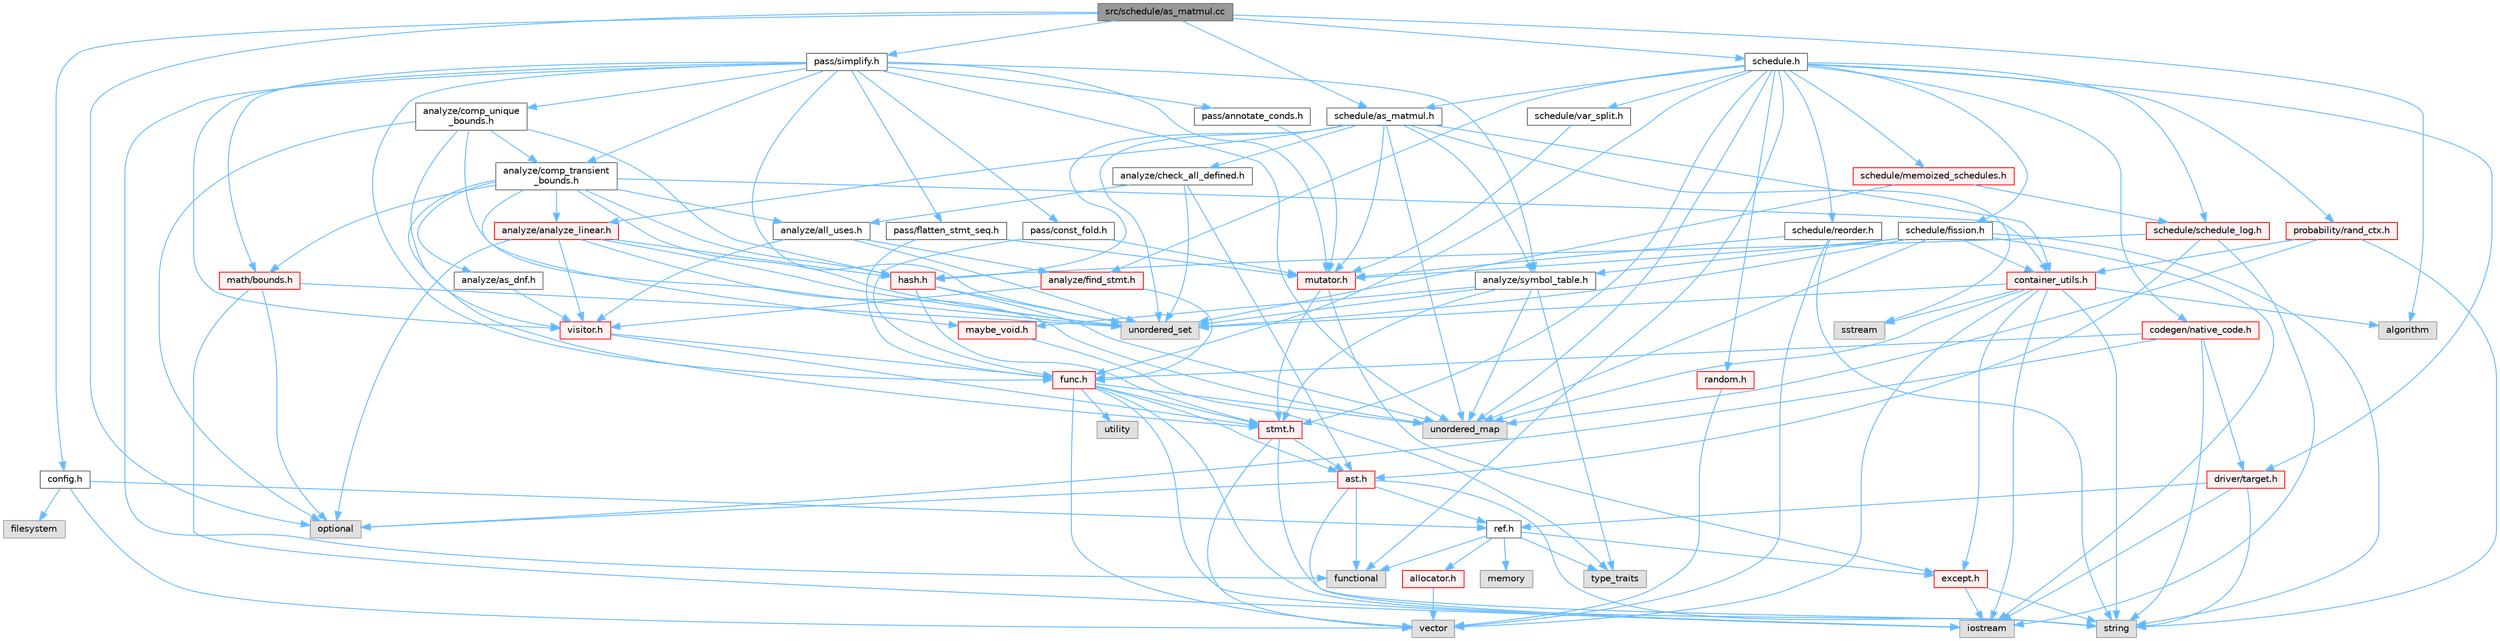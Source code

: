digraph "src/schedule/as_matmul.cc"
{
 // LATEX_PDF_SIZE
  bgcolor="transparent";
  edge [fontname=Helvetica,fontsize=10,labelfontname=Helvetica,labelfontsize=10];
  node [fontname=Helvetica,fontsize=10,shape=box,height=0.2,width=0.4];
  Node1 [label="src/schedule/as_matmul.cc",height=0.2,width=0.4,color="gray40", fillcolor="grey60", style="filled", fontcolor="black",tooltip=" "];
  Node1 -> Node2 [color="steelblue1",style="solid"];
  Node2 [label="algorithm",height=0.2,width=0.4,color="grey60", fillcolor="#E0E0E0", style="filled",tooltip=" "];
  Node1 -> Node3 [color="steelblue1",style="solid"];
  Node3 [label="optional",height=0.2,width=0.4,color="grey60", fillcolor="#E0E0E0", style="filled",tooltip=" "];
  Node1 -> Node4 [color="steelblue1",style="solid"];
  Node4 [label="config.h",height=0.2,width=0.4,color="grey40", fillcolor="white", style="filled",URL="$config_8h.html",tooltip=" "];
  Node4 -> Node5 [color="steelblue1",style="solid"];
  Node5 [label="filesystem",height=0.2,width=0.4,color="grey60", fillcolor="#E0E0E0", style="filled",tooltip=" "];
  Node4 -> Node6 [color="steelblue1",style="solid"];
  Node6 [label="vector",height=0.2,width=0.4,color="grey60", fillcolor="#E0E0E0", style="filled",tooltip=" "];
  Node4 -> Node7 [color="steelblue1",style="solid"];
  Node7 [label="ref.h",height=0.2,width=0.4,color="grey40", fillcolor="white", style="filled",URL="$ref_8h.html",tooltip=" "];
  Node7 -> Node8 [color="steelblue1",style="solid"];
  Node8 [label="functional",height=0.2,width=0.4,color="grey60", fillcolor="#E0E0E0", style="filled",tooltip=" "];
  Node7 -> Node9 [color="steelblue1",style="solid"];
  Node9 [label="memory",height=0.2,width=0.4,color="grey60", fillcolor="#E0E0E0", style="filled",tooltip=" "];
  Node7 -> Node10 [color="steelblue1",style="solid"];
  Node10 [label="type_traits",height=0.2,width=0.4,color="grey60", fillcolor="#E0E0E0", style="filled",tooltip=" "];
  Node7 -> Node11 [color="steelblue1",style="solid"];
  Node11 [label="allocator.h",height=0.2,width=0.4,color="red", fillcolor="#FFF0F0", style="filled",URL="$allocator_8h.html",tooltip=" "];
  Node11 -> Node6 [color="steelblue1",style="solid"];
  Node7 -> Node15 [color="steelblue1",style="solid"];
  Node15 [label="except.h",height=0.2,width=0.4,color="red", fillcolor="#FFF0F0", style="filled",URL="$except_8h.html",tooltip=" "];
  Node15 -> Node16 [color="steelblue1",style="solid"];
  Node16 [label="iostream",height=0.2,width=0.4,color="grey60", fillcolor="#E0E0E0", style="filled",tooltip=" "];
  Node15 -> Node19 [color="steelblue1",style="solid"];
  Node19 [label="string",height=0.2,width=0.4,color="grey60", fillcolor="#E0E0E0", style="filled",tooltip=" "];
  Node1 -> Node20 [color="steelblue1",style="solid"];
  Node20 [label="pass/simplify.h",height=0.2,width=0.4,color="grey40", fillcolor="white", style="filled",URL="$simplify_8h.html",tooltip=" "];
  Node20 -> Node8 [color="steelblue1",style="solid"];
  Node20 -> Node21 [color="steelblue1",style="solid"];
  Node21 [label="unordered_map",height=0.2,width=0.4,color="grey60", fillcolor="#E0E0E0", style="filled",tooltip=" "];
  Node20 -> Node22 [color="steelblue1",style="solid"];
  Node22 [label="unordered_set",height=0.2,width=0.4,color="grey60", fillcolor="#E0E0E0", style="filled",tooltip=" "];
  Node20 -> Node23 [color="steelblue1",style="solid"];
  Node23 [label="analyze/comp_transient\l_bounds.h",height=0.2,width=0.4,color="grey40", fillcolor="white", style="filled",URL="$comp__transient__bounds_8h.html",tooltip=" "];
  Node23 -> Node22 [color="steelblue1",style="solid"];
  Node23 -> Node24 [color="steelblue1",style="solid"];
  Node24 [label="analyze/all_uses.h",height=0.2,width=0.4,color="grey40", fillcolor="white", style="filled",URL="$all__uses_8h.html",tooltip=" "];
  Node24 -> Node22 [color="steelblue1",style="solid"];
  Node24 -> Node25 [color="steelblue1",style="solid"];
  Node25 [label="analyze/find_stmt.h",height=0.2,width=0.4,color="red", fillcolor="#FFF0F0", style="filled",URL="$find__stmt_8h.html",tooltip=" "];
  Node25 -> Node26 [color="steelblue1",style="solid"];
  Node26 [label="func.h",height=0.2,width=0.4,color="red", fillcolor="#FFF0F0", style="filled",URL="$func_8h.html",tooltip=" "];
  Node26 -> Node16 [color="steelblue1",style="solid"];
  Node26 -> Node19 [color="steelblue1",style="solid"];
  Node26 -> Node21 [color="steelblue1",style="solid"];
  Node26 -> Node27 [color="steelblue1",style="solid"];
  Node27 [label="utility",height=0.2,width=0.4,color="grey60", fillcolor="#E0E0E0", style="filled",tooltip=" "];
  Node26 -> Node6 [color="steelblue1",style="solid"];
  Node26 -> Node28 [color="steelblue1",style="solid"];
  Node28 [label="ast.h",height=0.2,width=0.4,color="red", fillcolor="#FFF0F0", style="filled",URL="$ast_8h.html",tooltip=" "];
  Node28 -> Node8 [color="steelblue1",style="solid"];
  Node28 -> Node16 [color="steelblue1",style="solid"];
  Node28 -> Node3 [color="steelblue1",style="solid"];
  Node28 -> Node19 [color="steelblue1",style="solid"];
  Node28 -> Node7 [color="steelblue1",style="solid"];
  Node26 -> Node53 [color="steelblue1",style="solid"];
  Node53 [label="stmt.h",height=0.2,width=0.4,color="red", fillcolor="#FFF0F0", style="filled",URL="$stmt_8h.html",tooltip=" "];
  Node53 -> Node19 [color="steelblue1",style="solid"];
  Node53 -> Node6 [color="steelblue1",style="solid"];
  Node53 -> Node28 [color="steelblue1",style="solid"];
  Node25 -> Node60 [color="steelblue1",style="solid"];
  Node60 [label="visitor.h",height=0.2,width=0.4,color="red", fillcolor="#FFF0F0", style="filled",URL="$visitor_8h.html",tooltip=" "];
  Node60 -> Node26 [color="steelblue1",style="solid"];
  Node60 -> Node53 [color="steelblue1",style="solid"];
  Node24 -> Node60 [color="steelblue1",style="solid"];
  Node23 -> Node65 [color="steelblue1",style="solid"];
  Node65 [label="analyze/analyze_linear.h",height=0.2,width=0.4,color="red", fillcolor="#FFF0F0", style="filled",URL="$analyze__linear_8h.html",tooltip=" "];
  Node65 -> Node3 [color="steelblue1",style="solid"];
  Node65 -> Node21 [color="steelblue1",style="solid"];
  Node65 -> Node22 [color="steelblue1",style="solid"];
  Node65 -> Node66 [color="steelblue1",style="solid"];
  Node66 [label="hash.h",height=0.2,width=0.4,color="red", fillcolor="#FFF0F0", style="filled",URL="$hash_8h.html",tooltip=" "];
  Node66 -> Node21 [color="steelblue1",style="solid"];
  Node66 -> Node22 [color="steelblue1",style="solid"];
  Node66 -> Node53 [color="steelblue1",style="solid"];
  Node65 -> Node60 [color="steelblue1",style="solid"];
  Node23 -> Node68 [color="steelblue1",style="solid"];
  Node68 [label="analyze/as_dnf.h",height=0.2,width=0.4,color="grey40", fillcolor="white", style="filled",URL="$as__dnf_8h.html",tooltip=" "];
  Node68 -> Node60 [color="steelblue1",style="solid"];
  Node23 -> Node38 [color="steelblue1",style="solid"];
  Node38 [label="container_utils.h",height=0.2,width=0.4,color="red", fillcolor="#FFF0F0", style="filled",URL="$container__utils_8h.html",tooltip=" "];
  Node38 -> Node2 [color="steelblue1",style="solid"];
  Node38 -> Node16 [color="steelblue1",style="solid"];
  Node38 -> Node34 [color="steelblue1",style="solid"];
  Node34 [label="sstream",height=0.2,width=0.4,color="grey60", fillcolor="#E0E0E0", style="filled",tooltip=" "];
  Node38 -> Node19 [color="steelblue1",style="solid"];
  Node38 -> Node21 [color="steelblue1",style="solid"];
  Node38 -> Node22 [color="steelblue1",style="solid"];
  Node38 -> Node6 [color="steelblue1",style="solid"];
  Node38 -> Node15 [color="steelblue1",style="solid"];
  Node23 -> Node66 [color="steelblue1",style="solid"];
  Node23 -> Node69 [color="steelblue1",style="solid"];
  Node69 [label="math/bounds.h",height=0.2,width=0.4,color="red", fillcolor="#FFF0F0", style="filled",URL="$bounds_8h.html",tooltip=" "];
  Node69 -> Node16 [color="steelblue1",style="solid"];
  Node69 -> Node3 [color="steelblue1",style="solid"];
  Node69 -> Node22 [color="steelblue1",style="solid"];
  Node23 -> Node73 [color="steelblue1",style="solid"];
  Node73 [label="maybe_void.h",height=0.2,width=0.4,color="red", fillcolor="#FFF0F0", style="filled",URL="$maybe__void_8h.html",tooltip=" "];
  Node73 -> Node10 [color="steelblue1",style="solid"];
  Node23 -> Node53 [color="steelblue1",style="solid"];
  Node20 -> Node74 [color="steelblue1",style="solid"];
  Node74 [label="analyze/comp_unique\l_bounds.h",height=0.2,width=0.4,color="grey40", fillcolor="white", style="filled",URL="$comp__unique__bounds_8h.html",tooltip=" "];
  Node74 -> Node3 [color="steelblue1",style="solid"];
  Node74 -> Node22 [color="steelblue1",style="solid"];
  Node74 -> Node23 [color="steelblue1",style="solid"];
  Node74 -> Node66 [color="steelblue1",style="solid"];
  Node74 -> Node60 [color="steelblue1",style="solid"];
  Node20 -> Node75 [color="steelblue1",style="solid"];
  Node75 [label="analyze/symbol_table.h",height=0.2,width=0.4,color="grey40", fillcolor="white", style="filled",URL="$symbol__table_8h.html",tooltip=" "];
  Node75 -> Node10 [color="steelblue1",style="solid"];
  Node75 -> Node21 [color="steelblue1",style="solid"];
  Node75 -> Node22 [color="steelblue1",style="solid"];
  Node75 -> Node73 [color="steelblue1",style="solid"];
  Node75 -> Node53 [color="steelblue1",style="solid"];
  Node20 -> Node26 [color="steelblue1",style="solid"];
  Node20 -> Node69 [color="steelblue1",style="solid"];
  Node20 -> Node76 [color="steelblue1",style="solid"];
  Node76 [label="mutator.h",height=0.2,width=0.4,color="red", fillcolor="#FFF0F0", style="filled",URL="$mutator_8h.html",tooltip=" "];
  Node76 -> Node15 [color="steelblue1",style="solid"];
  Node76 -> Node53 [color="steelblue1",style="solid"];
  Node20 -> Node77 [color="steelblue1",style="solid"];
  Node77 [label="pass/annotate_conds.h",height=0.2,width=0.4,color="grey40", fillcolor="white", style="filled",URL="$annotate__conds_8h.html",tooltip=" "];
  Node77 -> Node76 [color="steelblue1",style="solid"];
  Node20 -> Node78 [color="steelblue1",style="solid"];
  Node78 [label="pass/const_fold.h",height=0.2,width=0.4,color="grey40", fillcolor="white", style="filled",URL="$const__fold_8h.html",tooltip=" "];
  Node78 -> Node26 [color="steelblue1",style="solid"];
  Node78 -> Node76 [color="steelblue1",style="solid"];
  Node20 -> Node79 [color="steelblue1",style="solid"];
  Node79 [label="pass/flatten_stmt_seq.h",height=0.2,width=0.4,color="grey40", fillcolor="white", style="filled",URL="$flatten__stmt__seq_8h.html",tooltip=" "];
  Node79 -> Node26 [color="steelblue1",style="solid"];
  Node79 -> Node76 [color="steelblue1",style="solid"];
  Node20 -> Node60 [color="steelblue1",style="solid"];
  Node1 -> Node80 [color="steelblue1",style="solid"];
  Node80 [label="schedule.h",height=0.2,width=0.4,color="grey40", fillcolor="white", style="filled",URL="$schedule_8h.html",tooltip=" "];
  Node80 -> Node8 [color="steelblue1",style="solid"];
  Node80 -> Node21 [color="steelblue1",style="solid"];
  Node80 -> Node25 [color="steelblue1",style="solid"];
  Node80 -> Node81 [color="steelblue1",style="solid"];
  Node81 [label="codegen/native_code.h",height=0.2,width=0.4,color="red", fillcolor="#FFF0F0", style="filled",URL="$native__code_8h.html",tooltip=" "];
  Node81 -> Node3 [color="steelblue1",style="solid"];
  Node81 -> Node19 [color="steelblue1",style="solid"];
  Node81 -> Node51 [color="steelblue1",style="solid"];
  Node51 [label="driver/target.h",height=0.2,width=0.4,color="red", fillcolor="#FFF0F0", style="filled",URL="$target_8h.html",tooltip=" "];
  Node51 -> Node16 [color="steelblue1",style="solid"];
  Node51 -> Node19 [color="steelblue1",style="solid"];
  Node51 -> Node7 [color="steelblue1",style="solid"];
  Node81 -> Node26 [color="steelblue1",style="solid"];
  Node80 -> Node51 [color="steelblue1",style="solid"];
  Node80 -> Node26 [color="steelblue1",style="solid"];
  Node80 -> Node82 [color="steelblue1",style="solid"];
  Node82 [label="probability/rand_ctx.h",height=0.2,width=0.4,color="red", fillcolor="#FFF0F0", style="filled",URL="$rand__ctx_8h.html",tooltip=" "];
  Node82 -> Node19 [color="steelblue1",style="solid"];
  Node82 -> Node21 [color="steelblue1",style="solid"];
  Node82 -> Node38 [color="steelblue1",style="solid"];
  Node80 -> Node91 [color="steelblue1",style="solid"];
  Node91 [label="random.h",height=0.2,width=0.4,color="red", fillcolor="#FFF0F0", style="filled",URL="$random_8h.html",tooltip=" "];
  Node91 -> Node6 [color="steelblue1",style="solid"];
  Node80 -> Node92 [color="steelblue1",style="solid"];
  Node92 [label="schedule/as_matmul.h",height=0.2,width=0.4,color="grey40", fillcolor="white", style="filled",URL="$as__matmul_8h.html",tooltip=" "];
  Node92 -> Node34 [color="steelblue1",style="solid"];
  Node92 -> Node21 [color="steelblue1",style="solid"];
  Node92 -> Node22 [color="steelblue1",style="solid"];
  Node92 -> Node65 [color="steelblue1",style="solid"];
  Node92 -> Node93 [color="steelblue1",style="solid"];
  Node93 [label="analyze/check_all_defined.h",height=0.2,width=0.4,color="grey40", fillcolor="white", style="filled",URL="$check__all__defined_8h.html",tooltip=" "];
  Node93 -> Node22 [color="steelblue1",style="solid"];
  Node93 -> Node24 [color="steelblue1",style="solid"];
  Node93 -> Node28 [color="steelblue1",style="solid"];
  Node92 -> Node75 [color="steelblue1",style="solid"];
  Node92 -> Node38 [color="steelblue1",style="solid"];
  Node92 -> Node66 [color="steelblue1",style="solid"];
  Node92 -> Node76 [color="steelblue1",style="solid"];
  Node80 -> Node94 [color="steelblue1",style="solid"];
  Node94 [label="schedule/fission.h",height=0.2,width=0.4,color="grey40", fillcolor="white", style="filled",URL="$fission_8h.html",tooltip=" "];
  Node94 -> Node16 [color="steelblue1",style="solid"];
  Node94 -> Node19 [color="steelblue1",style="solid"];
  Node94 -> Node21 [color="steelblue1",style="solid"];
  Node94 -> Node22 [color="steelblue1",style="solid"];
  Node94 -> Node75 [color="steelblue1",style="solid"];
  Node94 -> Node38 [color="steelblue1",style="solid"];
  Node94 -> Node76 [color="steelblue1",style="solid"];
  Node80 -> Node95 [color="steelblue1",style="solid"];
  Node95 [label="schedule/memoized_schedules.h",height=0.2,width=0.4,color="red", fillcolor="#FFF0F0", style="filled",URL="$memoized__schedules_8h.html",tooltip=" "];
  Node95 -> Node22 [color="steelblue1",style="solid"];
  Node95 -> Node96 [color="steelblue1",style="solid"];
  Node96 [label="schedule/schedule_log.h",height=0.2,width=0.4,color="red", fillcolor="#FFF0F0", style="filled",URL="$schedule__log_8h.html",tooltip=" "];
  Node96 -> Node16 [color="steelblue1",style="solid"];
  Node96 -> Node28 [color="steelblue1",style="solid"];
  Node96 -> Node66 [color="steelblue1",style="solid"];
  Node80 -> Node98 [color="steelblue1",style="solid"];
  Node98 [label="schedule/reorder.h",height=0.2,width=0.4,color="grey40", fillcolor="white", style="filled",URL="$reorder_8h.html",tooltip=" "];
  Node98 -> Node19 [color="steelblue1",style="solid"];
  Node98 -> Node6 [color="steelblue1",style="solid"];
  Node98 -> Node76 [color="steelblue1",style="solid"];
  Node80 -> Node96 [color="steelblue1",style="solid"];
  Node80 -> Node99 [color="steelblue1",style="solid"];
  Node99 [label="schedule/var_split.h",height=0.2,width=0.4,color="grey40", fillcolor="white", style="filled",URL="$var__split_8h.html",tooltip=" "];
  Node99 -> Node76 [color="steelblue1",style="solid"];
  Node80 -> Node53 [color="steelblue1",style="solid"];
  Node1 -> Node92 [color="steelblue1",style="solid"];
}
